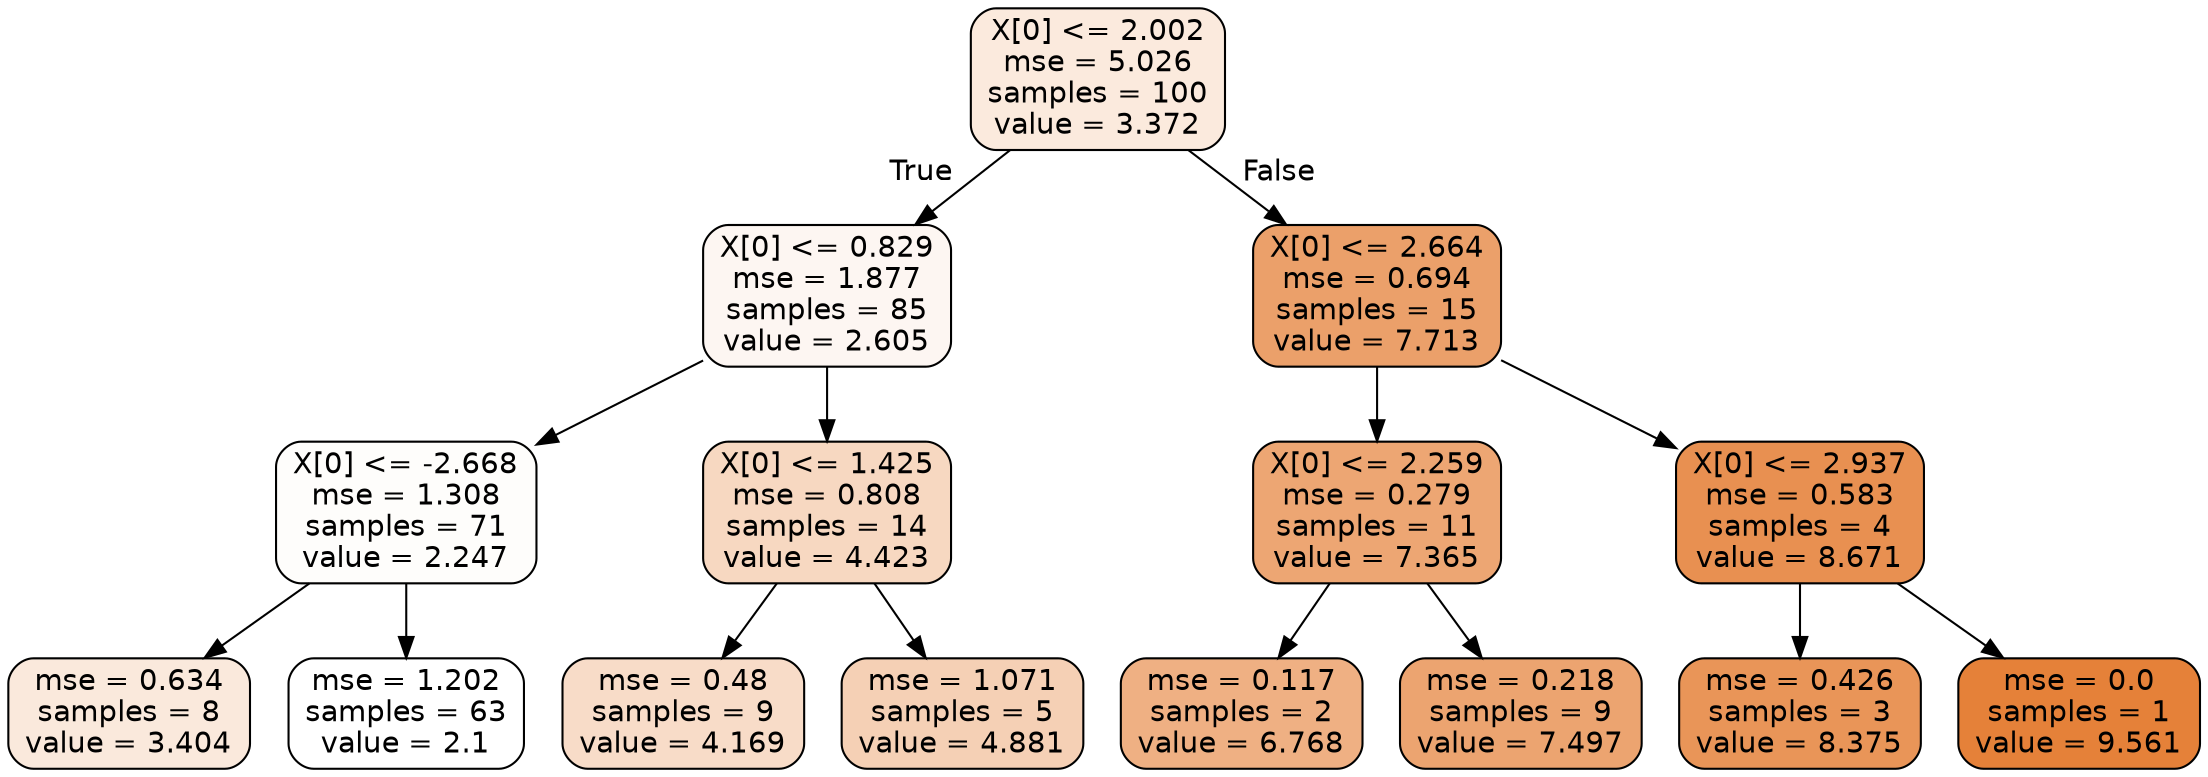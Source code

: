 digraph Tree {
node [shape=box, style="filled, rounded", color="black", fontname=helvetica] ;
edge [fontname=helvetica] ;
0 [label="X[0] <= 2.002\nmse = 5.026\nsamples = 100\nvalue = 3.372", fillcolor="#fbeadd"] ;
1 [label="X[0] <= 0.829\nmse = 1.877\nsamples = 85\nvalue = 2.605", fillcolor="#fdf6f2"] ;
0 -> 1 [labeldistance=2.5, labelangle=45, headlabel="True"] ;
2 [label="X[0] <= -2.668\nmse = 1.308\nsamples = 71\nvalue = 2.247", fillcolor="#fefdfb"] ;
1 -> 2 ;
3 [label="mse = 0.634\nsamples = 8\nvalue = 3.404", fillcolor="#fae9dc"] ;
2 -> 3 ;
4 [label="mse = 1.202\nsamples = 63\nvalue = 2.1", fillcolor="#ffffff"] ;
2 -> 4 ;
5 [label="X[0] <= 1.425\nmse = 0.808\nsamples = 14\nvalue = 4.423", fillcolor="#f7d8c1"] ;
1 -> 5 ;
6 [label="mse = 0.48\nsamples = 9\nvalue = 4.169", fillcolor="#f8dcc8"] ;
5 -> 6 ;
7 [label="mse = 1.071\nsamples = 5\nvalue = 4.881", fillcolor="#f5d0b5"] ;
5 -> 7 ;
8 [label="X[0] <= 2.664\nmse = 0.694\nsamples = 15\nvalue = 7.713", fillcolor="#eba06a"] ;
0 -> 8 [labeldistance=2.5, labelangle=-45, headlabel="False"] ;
9 [label="X[0] <= 2.259\nmse = 0.279\nsamples = 11\nvalue = 7.365", fillcolor="#eda673"] ;
8 -> 9 ;
10 [label="mse = 0.117\nsamples = 2\nvalue = 6.768", fillcolor="#efb083"] ;
9 -> 10 ;
11 [label="mse = 0.218\nsamples = 9\nvalue = 7.497", fillcolor="#eca470"] ;
9 -> 11 ;
12 [label="X[0] <= 2.937\nmse = 0.583\nsamples = 4\nvalue = 8.671", fillcolor="#e89051"] ;
8 -> 12 ;
13 [label="mse = 0.426\nsamples = 3\nvalue = 8.375", fillcolor="#e99558"] ;
12 -> 13 ;
14 [label="mse = 0.0\nsamples = 1\nvalue = 9.561", fillcolor="#e58139"] ;
12 -> 14 ;
}